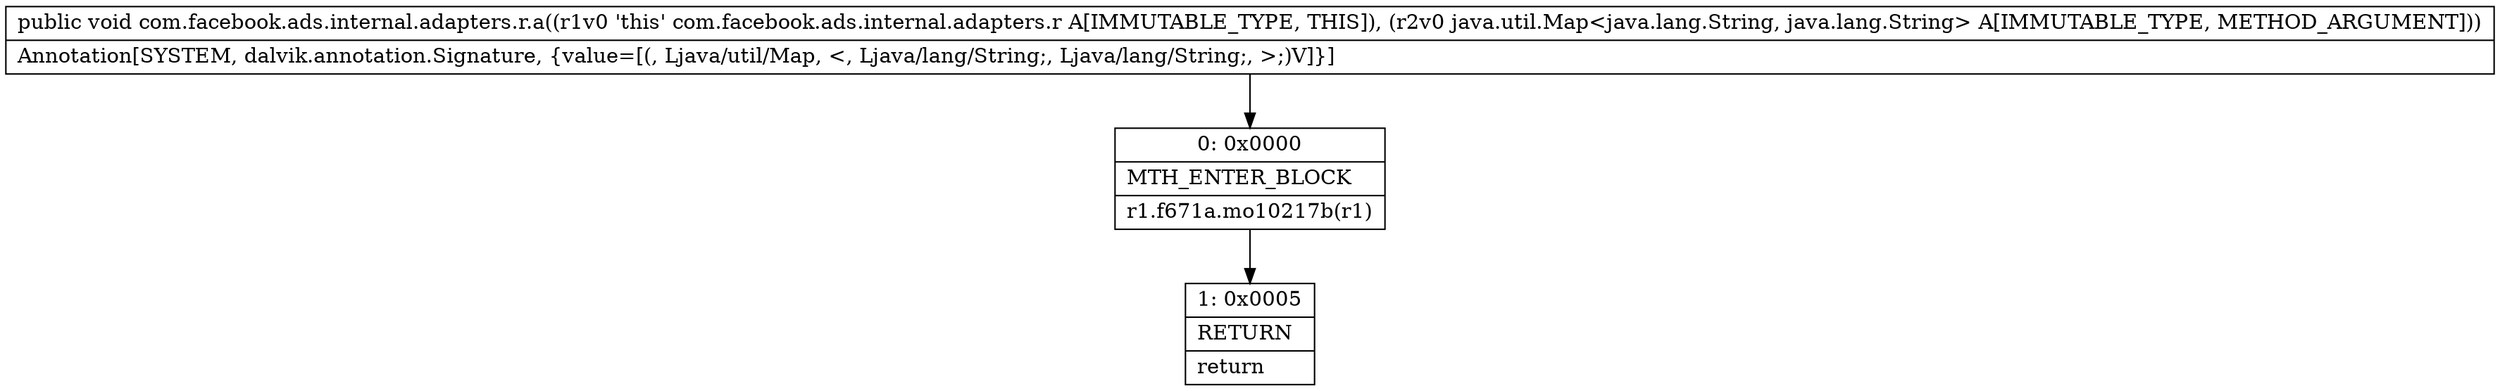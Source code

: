 digraph "CFG forcom.facebook.ads.internal.adapters.r.a(Ljava\/util\/Map;)V" {
Node_0 [shape=record,label="{0\:\ 0x0000|MTH_ENTER_BLOCK\l|r1.f671a.mo10217b(r1)\l}"];
Node_1 [shape=record,label="{1\:\ 0x0005|RETURN\l|return\l}"];
MethodNode[shape=record,label="{public void com.facebook.ads.internal.adapters.r.a((r1v0 'this' com.facebook.ads.internal.adapters.r A[IMMUTABLE_TYPE, THIS]), (r2v0 java.util.Map\<java.lang.String, java.lang.String\> A[IMMUTABLE_TYPE, METHOD_ARGUMENT]))  | Annotation[SYSTEM, dalvik.annotation.Signature, \{value=[(, Ljava\/util\/Map, \<, Ljava\/lang\/String;, Ljava\/lang\/String;, \>;)V]\}]\l}"];
MethodNode -> Node_0;
Node_0 -> Node_1;
}

